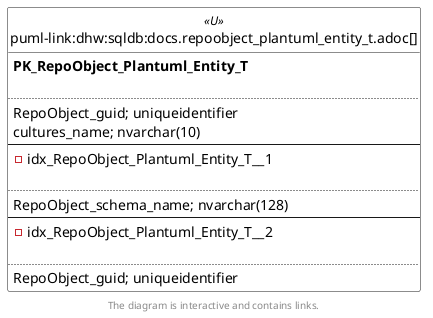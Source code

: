 @startuml
left to right direction
'top to bottom direction
hide circle
'avoide "." issues:
set namespaceSeparator none


skinparam class {
  BackgroundColor White
  BackgroundColor<<FN>> Yellow
  BackgroundColor<<FS>> Yellow
  BackgroundColor<<FT>> LightGray
  BackgroundColor<<IF>> Yellow
  BackgroundColor<<IS>> Yellow
  BackgroundColor<<P>> Aqua
  BackgroundColor<<PC>> Aqua
  BackgroundColor<<SN>> Yellow
  BackgroundColor<<SO>> SlateBlue
  BackgroundColor<<TF>> LightGray
  BackgroundColor<<TR>> Tomato
  BackgroundColor<<U>> White
  BackgroundColor<<V>> WhiteSmoke
  BackgroundColor<<X>> Aqua
  BackgroundColor<<external>> AliceBlue
}


entity "puml-link:dhw:sqldb:docs.repoobject_plantuml_entity_t.adoc[]" as docs.RepoObject_Plantuml_Entity_T << U >> {
**PK_RepoObject_Plantuml_Entity_T**

..
RepoObject_guid; uniqueidentifier
cultures_name; nvarchar(10)
--
- idx_RepoObject_Plantuml_Entity_T__1

..
RepoObject_schema_name; nvarchar(128)
--
- idx_RepoObject_Plantuml_Entity_T__2

..
RepoObject_guid; uniqueidentifier
}

footer The diagram is interactive and contains links.
@enduml

